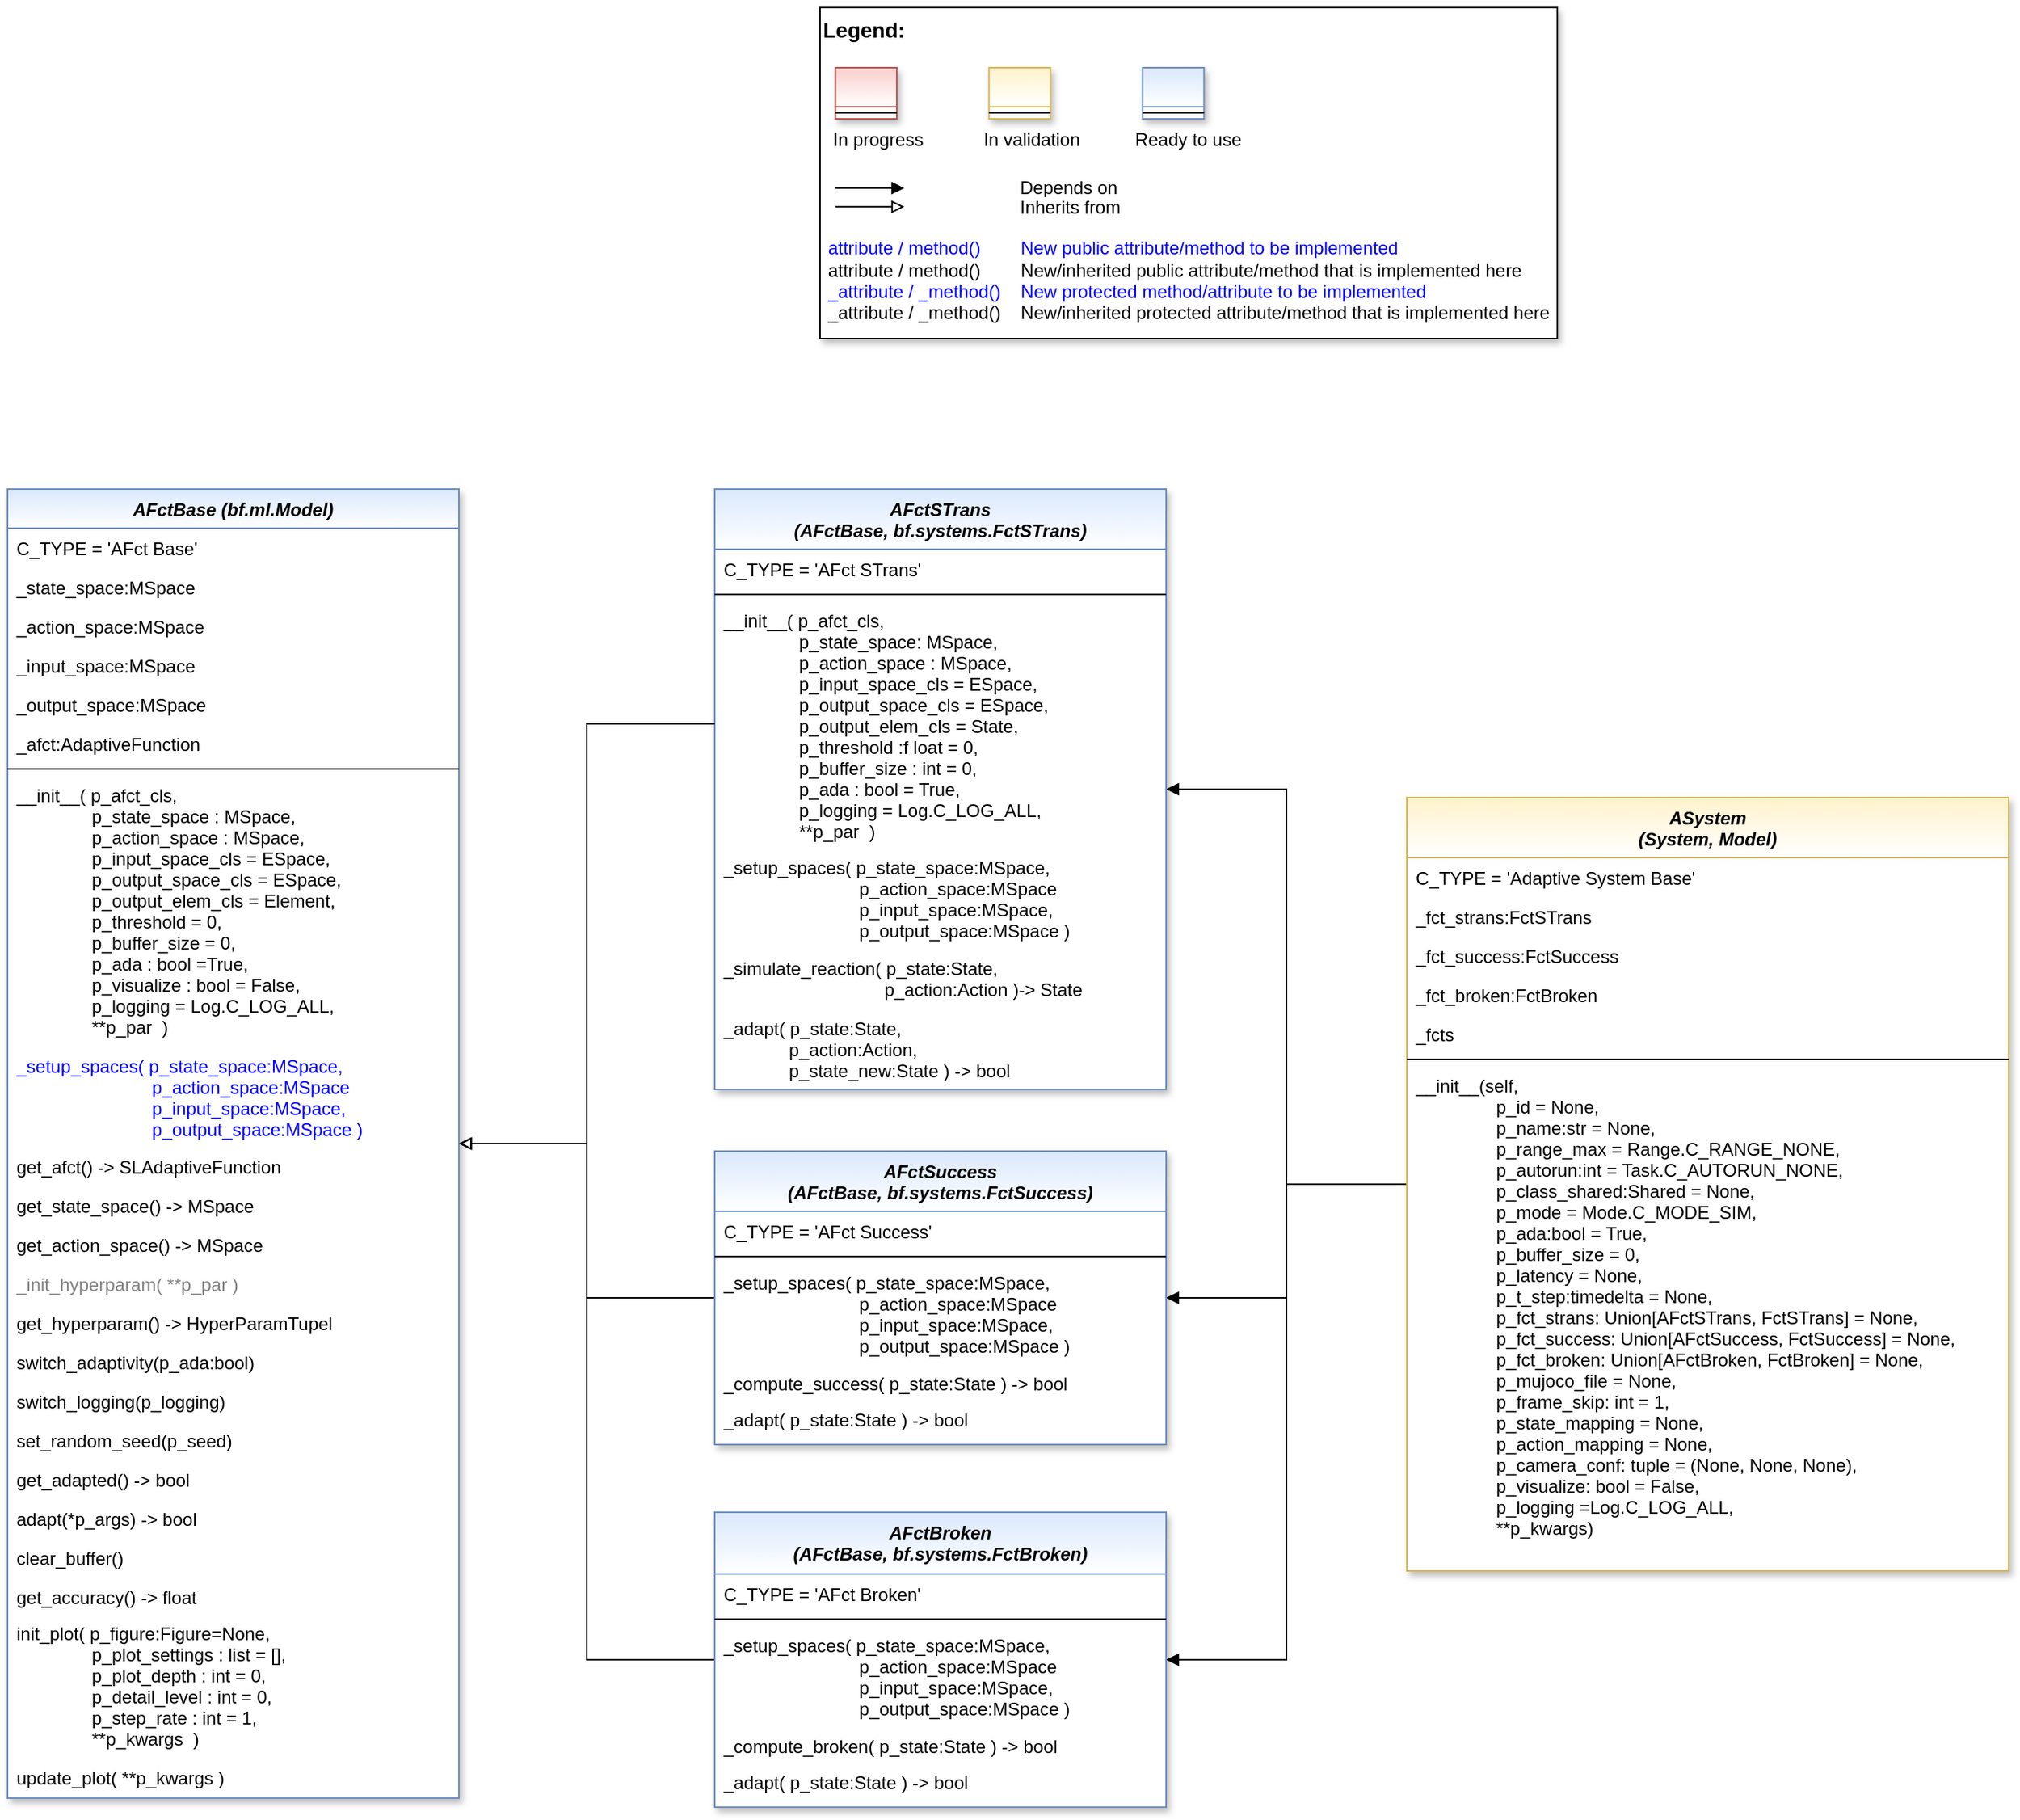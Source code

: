 <mxfile version="20.2.3" type="device"><diagram id="Zi733rjNOypD8WlfXJ94" name="Page-1"><mxGraphModel dx="1204" dy="736" grid="1" gridSize="10" guides="1" tooltips="1" connect="1" arrows="1" fold="1" page="1" pageScale="1" pageWidth="3300" pageHeight="4681" math="0" shadow="0"><root><mxCell id="0"/><mxCell id="1" parent="0"/><mxCell id="wNSD9wIjIwlWC8ilOZkg-48" style="edgeStyle=orthogonalEdgeStyle;rounded=0;orthogonalLoop=1;jettySize=auto;html=1;endArrow=block;endFill=1;" parent="1" source="vIotVMpfO327l_Id-lQY-1" target="wNSD9wIjIwlWC8ilOZkg-13" edge="1"><mxGeometry relative="1" as="geometry"/></mxCell><mxCell id="wNSD9wIjIwlWC8ilOZkg-49" style="edgeStyle=orthogonalEdgeStyle;rounded=0;orthogonalLoop=1;jettySize=auto;html=1;endArrow=block;endFill=1;" parent="1" source="vIotVMpfO327l_Id-lQY-1" target="wNSD9wIjIwlWC8ilOZkg-1" edge="1"><mxGeometry relative="1" as="geometry"/></mxCell><mxCell id="wNSD9wIjIwlWC8ilOZkg-50" style="edgeStyle=orthogonalEdgeStyle;rounded=0;orthogonalLoop=1;jettySize=auto;html=1;endArrow=block;endFill=1;" parent="1" source="vIotVMpfO327l_Id-lQY-1" target="wNSD9wIjIwlWC8ilOZkg-7" edge="1"><mxGeometry relative="1" as="geometry"/></mxCell><mxCell id="vIotVMpfO327l_Id-lQY-1" value="ASystem&#10;(System, Model)" style="swimlane;fontStyle=3;align=center;verticalAlign=top;childLayout=stackLayout;horizontal=1;startSize=40;horizontalStack=0;resizeParent=1;resizeLast=0;collapsible=1;marginBottom=0;rounded=0;shadow=1;strokeWidth=1;fillColor=#fff2cc;strokeColor=#d6b656;swimlaneFillColor=#ffffff;gradientColor=#FFFFFF;" parent="1" vertex="1"><mxGeometry x="990" y="565" width="400" height="514" as="geometry"><mxRectangle x="230" y="140" width="160" height="26" as="alternateBounds"/></mxGeometry></mxCell><mxCell id="vIotVMpfO327l_Id-lQY-2" value="C_TYPE = 'Adaptive System Base'" style="text;align=left;verticalAlign=top;spacingLeft=4;spacingRight=4;overflow=hidden;rotatable=0;points=[[0,0.5],[1,0.5]];portConstraint=eastwest;fontColor=default;" parent="vIotVMpfO327l_Id-lQY-1" vertex="1"><mxGeometry y="40" width="400" height="26" as="geometry"/></mxCell><mxCell id="9Bq-v7CzfK3O2K-9N3Oa-3" value="_fct_strans:FctSTrans" style="text;align=left;verticalAlign=top;spacingLeft=4;spacingRight=4;overflow=hidden;rotatable=0;points=[[0,0.5],[1,0.5]];portConstraint=eastwest;fontColor=default;" parent="vIotVMpfO327l_Id-lQY-1" vertex="1"><mxGeometry y="66" width="400" height="26" as="geometry"/></mxCell><mxCell id="9Bq-v7CzfK3O2K-9N3Oa-2" value="_fct_success:FctSuccess" style="text;align=left;verticalAlign=top;spacingLeft=4;spacingRight=4;overflow=hidden;rotatable=0;points=[[0,0.5],[1,0.5]];portConstraint=eastwest;fontColor=default;" parent="vIotVMpfO327l_Id-lQY-1" vertex="1"><mxGeometry y="92" width="400" height="26" as="geometry"/></mxCell><mxCell id="9Bq-v7CzfK3O2K-9N3Oa-1" value="_fct_broken:FctBroken" style="text;align=left;verticalAlign=top;spacingLeft=4;spacingRight=4;overflow=hidden;rotatable=0;points=[[0,0.5],[1,0.5]];portConstraint=eastwest;fontColor=default;" parent="vIotVMpfO327l_Id-lQY-1" vertex="1"><mxGeometry y="118" width="400" height="26" as="geometry"/></mxCell><mxCell id="9Bq-v7CzfK3O2K-9N3Oa-4" value="_fcts" style="text;align=left;verticalAlign=top;spacingLeft=4;spacingRight=4;overflow=hidden;rotatable=0;points=[[0,0.5],[1,0.5]];portConstraint=eastwest;fontColor=default;" parent="vIotVMpfO327l_Id-lQY-1" vertex="1"><mxGeometry y="144" width="400" height="26" as="geometry"/></mxCell><mxCell id="vIotVMpfO327l_Id-lQY-13" value="" style="line;html=1;strokeWidth=1;align=left;verticalAlign=middle;spacingTop=-1;spacingLeft=3;spacingRight=3;rotatable=0;labelPosition=right;points=[];portConstraint=eastwest;" parent="vIotVMpfO327l_Id-lQY-1" vertex="1"><mxGeometry y="170" width="400" height="8" as="geometry"/></mxCell><mxCell id="vIotVMpfO327l_Id-lQY-14" value="__init__(self,&#10;                                 p_id = None,&#10;                                 p_name:str = None,&#10;                                 p_range_max = Range.C_RANGE_NONE,&#10;                                 p_autorun:int = Task.C_AUTORUN_NONE,&#10;                                 p_class_shared:Shared = None,&#10;                                 p_mode = Mode.C_MODE_SIM,&#10;                                 p_ada:bool = True,&#10;                                 p_buffer_size = 0,&#10;                                 p_latency = None,&#10;                                 p_t_step:timedelta = None,&#10;                                 p_fct_strans: Union[AFctSTrans, FctSTrans] = None,&#10;                                 p_fct_success: Union[AFctSuccess, FctSuccess] = None,&#10;                                 p_fct_broken: Union[AFctBroken, FctBroken] = None,&#10;                                 p_mujoco_file = None,&#10;                                 p_frame_skip: int = 1,&#10;                                 p_state_mapping = None,&#10;                                 p_action_mapping = None,&#10;                                 p_camera_conf: tuple = (None, None, None),&#10;                                 p_visualize: bool = False,&#10;                                 p_logging =Log.C_LOG_ALL,            &#10;                                 **p_kwargs)" style="text;align=left;verticalAlign=top;spacingLeft=4;spacingRight=4;overflow=hidden;rotatable=0;points=[[0,0.5],[1,0.5]];portConstraint=eastwest;fontColor=default;" parent="vIotVMpfO327l_Id-lQY-1" vertex="1"><mxGeometry y="178" width="400" height="336" as="geometry"/></mxCell><mxCell id="vIotVMpfO327l_Id-lQY-88" value="" style="group" parent="1" vertex="1" connectable="0"><mxGeometry x="600" y="40" width="490" height="220" as="geometry"/></mxCell><mxCell id="vIotVMpfO327l_Id-lQY-89" value="&lt;font color=&quot;#000000&quot; size=&quot;1&quot;&gt;&lt;b style=&quot;font-size: 14px&quot;&gt;Legend:&lt;br&gt;&lt;/b&gt;&lt;/font&gt;&lt;br&gt;&lt;br&gt;&lt;br&gt;&lt;font color=&quot;#0000ff&quot; style=&quot;font-size: 6px&quot;&gt;&lt;br&gt;&lt;/font&gt;&lt;span style=&quot;color: rgb(0 , 0 , 0)&quot;&gt;&lt;font style=&quot;font-size: 4px&quot;&gt;&amp;nbsp; &amp;nbsp;&lt;/font&gt;&amp;nbsp;In progress&amp;nbsp; &amp;nbsp; &amp;nbsp; &amp;nbsp; &amp;nbsp; &amp;nbsp; In validation&amp;nbsp; &amp;nbsp; &amp;nbsp; &amp;nbsp; &amp;nbsp; &amp;nbsp;Ready to use&lt;/span&gt;&lt;font color=&quot;#000000&quot;&gt;&amp;nbsp;&lt;br&gt;&lt;/font&gt;&lt;font color=&quot;#0000ff&quot;&gt;&lt;br&gt;&lt;br&gt;&lt;br&gt;&lt;br&gt;&amp;nbsp;attribute / method()&amp;nbsp; &amp;nbsp; &amp;nbsp; &amp;nbsp; New public attribute/method to be implemented&lt;/font&gt;&lt;br&gt;&lt;font color=&quot;#000000&quot;&gt;&amp;nbsp;&lt;/font&gt;&lt;font color=&quot;#000000&quot;&gt;attribute / method()&lt;span&gt;&#9;&lt;/span&gt;&amp;nbsp; &amp;nbsp; &amp;nbsp; &amp;nbsp;New/inherited public attribute/method that is implemented here&lt;br&gt;&lt;/font&gt;&lt;font color=&quot;#0000ff&quot;&gt;&amp;nbsp;_attribute /&amp;nbsp;&lt;/font&gt;&lt;font color=&quot;#0000ff&quot;&gt;_method()&amp;nbsp; &amp;nbsp; New protected method/attribute to be implemented&lt;/font&gt;&lt;br&gt;&lt;font color=&quot;#000000&quot;&gt;&amp;nbsp;_attribute / _method()&amp;nbsp; &amp;nbsp; New/inherited protected attribute/method that is implemented here&lt;br&gt;&lt;/font&gt;&lt;font color=&quot;#000000&quot;&gt;&lt;br&gt;&lt;br&gt;&lt;br&gt;&lt;br&gt;&lt;br&gt;&lt;/font&gt;" style="text;html=1;align=left;verticalAlign=top;whiteSpace=wrap;rounded=0;fontColor=#006600;strokeColor=#000000;shadow=1;fillColor=#ffffff;" parent="vIotVMpfO327l_Id-lQY-88" vertex="1"><mxGeometry width="490.0" height="220" as="geometry"/></mxCell><mxCell id="vIotVMpfO327l_Id-lQY-90" value="Depends on" style="endArrow=block;html=1;labelPosition=right;verticalLabelPosition=middle;align=left;verticalAlign=middle;endFill=1;fontSize=12;" parent="vIotVMpfO327l_Id-lQY-88" edge="1"><mxGeometry x="-1623.125" y="-2180" width="51.042" height="50" as="geometry"><mxPoint x="10.208" y="120.003" as="sourcePoint"/><mxPoint x="55.991" y="120.003" as="targetPoint"/><mxPoint x="98" as="offset"/><Array as="points"><mxPoint x="30.625" y="120"/></Array></mxGeometry></mxCell><mxCell id="vIotVMpfO327l_Id-lQY-91" value="Inherits from" style="endArrow=block;html=1;labelPosition=right;verticalLabelPosition=middle;align=left;verticalAlign=middle;endFill=0;fontSize=12;" parent="vIotVMpfO327l_Id-lQY-88" edge="1"><mxGeometry x="-1623.125" y="-2180" width="51.042" height="50" as="geometry"><mxPoint x="10.208" y="132.385" as="sourcePoint"/><mxPoint x="55.991" y="132.385" as="targetPoint"/><mxPoint x="98" y="1" as="offset"/></mxGeometry></mxCell><mxCell id="vIotVMpfO327l_Id-lQY-92" value="" style="swimlane;fontStyle=3;align=center;verticalAlign=top;childLayout=stackLayout;horizontal=1;startSize=26;horizontalStack=0;resizeParent=1;resizeLast=0;collapsible=1;marginBottom=0;rounded=0;shadow=1;strokeWidth=1;fillColor=#f8cecc;strokeColor=#b85450;gradientColor=#ffffff;swimlaneFillColor=#ffffff;" parent="vIotVMpfO327l_Id-lQY-88" vertex="1"><mxGeometry x="10.208" y="40" width="40.833" height="34" as="geometry"><mxRectangle x="230" y="140" width="160" height="26" as="alternateBounds"/></mxGeometry></mxCell><mxCell id="vIotVMpfO327l_Id-lQY-93" value="" style="line;html=1;strokeWidth=1;align=left;verticalAlign=middle;spacingTop=-1;spacingLeft=3;spacingRight=3;rotatable=0;labelPosition=right;points=[];portConstraint=eastwest;" parent="vIotVMpfO327l_Id-lQY-92" vertex="1"><mxGeometry y="26" width="40.833" height="8" as="geometry"/></mxCell><mxCell id="vIotVMpfO327l_Id-lQY-94" value="" style="swimlane;fontStyle=3;align=center;verticalAlign=top;childLayout=stackLayout;horizontal=1;startSize=26;horizontalStack=0;resizeParent=1;resizeLast=0;collapsible=1;marginBottom=0;rounded=0;shadow=1;strokeWidth=1;fillColor=#fff2cc;strokeColor=#d6b656;gradientColor=#ffffff;swimlaneFillColor=#ffffff;" parent="vIotVMpfO327l_Id-lQY-88" vertex="1"><mxGeometry x="112.292" y="40" width="40.833" height="34" as="geometry"><mxRectangle x="230" y="140" width="160" height="26" as="alternateBounds"/></mxGeometry></mxCell><mxCell id="vIotVMpfO327l_Id-lQY-95" value="" style="line;html=1;strokeWidth=1;align=left;verticalAlign=middle;spacingTop=-1;spacingLeft=3;spacingRight=3;rotatable=0;labelPosition=right;points=[];portConstraint=eastwest;" parent="vIotVMpfO327l_Id-lQY-94" vertex="1"><mxGeometry y="26" width="40.833" height="8" as="geometry"/></mxCell><mxCell id="vIotVMpfO327l_Id-lQY-96" value="" style="swimlane;fontStyle=3;align=center;verticalAlign=top;childLayout=stackLayout;horizontal=1;startSize=26;horizontalStack=0;resizeParent=1;resizeLast=0;collapsible=1;marginBottom=0;rounded=0;shadow=1;strokeWidth=1;fillColor=#dae8fc;strokeColor=#6c8ebf;gradientColor=#ffffff;swimlaneFillColor=#ffffff;" parent="vIotVMpfO327l_Id-lQY-88" vertex="1"><mxGeometry x="214.375" y="40" width="40.833" height="34" as="geometry"><mxRectangle x="230" y="140" width="160" height="26" as="alternateBounds"/></mxGeometry></mxCell><mxCell id="vIotVMpfO327l_Id-lQY-97" value="" style="line;html=1;strokeWidth=1;align=left;verticalAlign=middle;spacingTop=-1;spacingLeft=3;spacingRight=3;rotatable=0;labelPosition=right;points=[];portConstraint=eastwest;" parent="vIotVMpfO327l_Id-lQY-96" vertex="1"><mxGeometry y="26" width="40.833" height="8" as="geometry"/></mxCell><mxCell id="wNSD9wIjIwlWC8ilOZkg-46" style="edgeStyle=orthogonalEdgeStyle;rounded=0;orthogonalLoop=1;jettySize=auto;html=1;endArrow=block;endFill=0;" parent="1" source="wNSD9wIjIwlWC8ilOZkg-1" target="wNSD9wIjIwlWC8ilOZkg-20" edge="1"><mxGeometry relative="1" as="geometry"/></mxCell><mxCell id="wNSD9wIjIwlWC8ilOZkg-1" value="AFctSuccess &#10;(AFctBase, bf.systems.FctSuccess)" style="swimlane;fontStyle=3;align=center;verticalAlign=top;childLayout=stackLayout;horizontal=1;startSize=40;horizontalStack=0;resizeParent=1;resizeLast=0;collapsible=1;marginBottom=0;rounded=0;shadow=1;strokeWidth=1;fillColor=#dae8fc;strokeColor=#6c8ebf;swimlaneFillColor=#ffffff;gradientColor=#FFFFFF;" parent="1" vertex="1"><mxGeometry x="530" y="800" width="300" height="195" as="geometry"><mxRectangle x="230" y="140" width="160" height="26" as="alternateBounds"/></mxGeometry></mxCell><mxCell id="wNSD9wIjIwlWC8ilOZkg-2" value="C_TYPE = 'AFct Success'" style="text;align=left;verticalAlign=top;spacingLeft=4;spacingRight=4;overflow=hidden;rotatable=0;points=[[0,0.5],[1,0.5]];portConstraint=eastwest;" parent="wNSD9wIjIwlWC8ilOZkg-1" vertex="1"><mxGeometry y="40" width="300" height="26" as="geometry"/></mxCell><mxCell id="wNSD9wIjIwlWC8ilOZkg-3" value="" style="line;html=1;strokeWidth=1;align=left;verticalAlign=middle;spacingTop=-1;spacingLeft=3;spacingRight=3;rotatable=0;labelPosition=right;points=[];portConstraint=eastwest;" parent="wNSD9wIjIwlWC8ilOZkg-1" vertex="1"><mxGeometry y="66" width="300" height="8" as="geometry"/></mxCell><mxCell id="wNSD9wIjIwlWC8ilOZkg-4" value="_setup_spaces( p_state_space:MSpace,&#10;                           p_action_space:MSpace&#10;                           p_input_space:MSpace,&#10;                           p_output_space:MSpace )" style="text;align=left;verticalAlign=top;spacingLeft=4;spacingRight=4;overflow=hidden;rotatable=0;points=[[0,0.5],[1,0.5]];portConstraint=eastwest;" parent="wNSD9wIjIwlWC8ilOZkg-1" vertex="1"><mxGeometry y="74" width="300" height="67" as="geometry"/></mxCell><mxCell id="wNSD9wIjIwlWC8ilOZkg-5" value="_compute_success( p_state:State ) -&gt; bool" style="text;align=left;verticalAlign=top;spacingLeft=4;spacingRight=4;overflow=hidden;rotatable=0;points=[[0,0.5],[1,0.5]];portConstraint=eastwest;" parent="wNSD9wIjIwlWC8ilOZkg-1" vertex="1"><mxGeometry y="141" width="300" height="24" as="geometry"/></mxCell><mxCell id="wNSD9wIjIwlWC8ilOZkg-6" value="_adapt( p_state:State ) -&gt; bool" style="text;align=left;verticalAlign=top;spacingLeft=4;spacingRight=4;overflow=hidden;rotatable=0;points=[[0,0.5],[1,0.5]];portConstraint=eastwest;" parent="wNSD9wIjIwlWC8ilOZkg-1" vertex="1"><mxGeometry y="165" width="300" height="30" as="geometry"/></mxCell><mxCell id="wNSD9wIjIwlWC8ilOZkg-47" style="edgeStyle=orthogonalEdgeStyle;rounded=0;orthogonalLoop=1;jettySize=auto;html=1;endArrow=block;endFill=0;" parent="1" source="wNSD9wIjIwlWC8ilOZkg-7" target="wNSD9wIjIwlWC8ilOZkg-20" edge="1"><mxGeometry relative="1" as="geometry"/></mxCell><mxCell id="wNSD9wIjIwlWC8ilOZkg-7" value="AFctBroken &#10;(AFctBase, bf.systems.FctBroken)" style="swimlane;fontStyle=3;align=center;verticalAlign=top;childLayout=stackLayout;horizontal=1;startSize=41;horizontalStack=0;resizeParent=1;resizeLast=0;collapsible=1;marginBottom=0;rounded=0;shadow=1;strokeWidth=1;fillColor=#dae8fc;strokeColor=#6c8ebf;swimlaneFillColor=#ffffff;gradientColor=#FFFFFF;" parent="1" vertex="1"><mxGeometry x="530" y="1040" width="300" height="196" as="geometry"><mxRectangle x="230" y="140" width="160" height="26" as="alternateBounds"/></mxGeometry></mxCell><mxCell id="wNSD9wIjIwlWC8ilOZkg-8" value="C_TYPE = 'AFct Broken'" style="text;align=left;verticalAlign=top;spacingLeft=4;spacingRight=4;overflow=hidden;rotatable=0;points=[[0,0.5],[1,0.5]];portConstraint=eastwest;" parent="wNSD9wIjIwlWC8ilOZkg-7" vertex="1"><mxGeometry y="41" width="300" height="26" as="geometry"/></mxCell><mxCell id="wNSD9wIjIwlWC8ilOZkg-9" value="" style="line;html=1;strokeWidth=1;align=left;verticalAlign=middle;spacingTop=-1;spacingLeft=3;spacingRight=3;rotatable=0;labelPosition=right;points=[];portConstraint=eastwest;" parent="wNSD9wIjIwlWC8ilOZkg-7" vertex="1"><mxGeometry y="67" width="300" height="8" as="geometry"/></mxCell><mxCell id="wNSD9wIjIwlWC8ilOZkg-10" value="_setup_spaces( p_state_space:MSpace,&#10;                           p_action_space:MSpace&#10;                           p_input_space:MSpace,&#10;                           p_output_space:MSpace )" style="text;align=left;verticalAlign=top;spacingLeft=4;spacingRight=4;overflow=hidden;rotatable=0;points=[[0,0.5],[1,0.5]];portConstraint=eastwest;" parent="wNSD9wIjIwlWC8ilOZkg-7" vertex="1"><mxGeometry y="75" width="300" height="67" as="geometry"/></mxCell><mxCell id="wNSD9wIjIwlWC8ilOZkg-11" value="_compute_broken( p_state:State ) -&gt; bool" style="text;align=left;verticalAlign=top;spacingLeft=4;spacingRight=4;overflow=hidden;rotatable=0;points=[[0,0.5],[1,0.5]];portConstraint=eastwest;" parent="wNSD9wIjIwlWC8ilOZkg-7" vertex="1"><mxGeometry y="142" width="300" height="24" as="geometry"/></mxCell><mxCell id="wNSD9wIjIwlWC8ilOZkg-12" value="_adapt( p_state:State ) -&gt; bool" style="text;align=left;verticalAlign=top;spacingLeft=4;spacingRight=4;overflow=hidden;rotatable=0;points=[[0,0.5],[1,0.5]];portConstraint=eastwest;" parent="wNSD9wIjIwlWC8ilOZkg-7" vertex="1"><mxGeometry y="166" width="300" height="30" as="geometry"/></mxCell><mxCell id="wNSD9wIjIwlWC8ilOZkg-13" value="AFctSTrans &#10;(AFctBase, bf.systems.FctSTrans)" style="swimlane;fontStyle=3;align=center;verticalAlign=top;childLayout=stackLayout;horizontal=1;startSize=40;horizontalStack=0;resizeParent=1;resizeLast=0;collapsible=1;marginBottom=0;rounded=0;shadow=1;strokeWidth=1;fillColor=#dae8fc;strokeColor=#6c8ebf;swimlaneFillColor=#ffffff;gradientColor=#FFFFFF;" parent="1" vertex="1"><mxGeometry x="530" y="360" width="300" height="399" as="geometry"><mxRectangle x="230" y="140" width="160" height="26" as="alternateBounds"/></mxGeometry></mxCell><mxCell id="wNSD9wIjIwlWC8ilOZkg-14" value="C_TYPE = 'AFct STrans'" style="text;align=left;verticalAlign=top;spacingLeft=4;spacingRight=4;overflow=hidden;rotatable=0;points=[[0,0.5],[1,0.5]];portConstraint=eastwest;" parent="wNSD9wIjIwlWC8ilOZkg-13" vertex="1"><mxGeometry y="40" width="300" height="26" as="geometry"/></mxCell><mxCell id="wNSD9wIjIwlWC8ilOZkg-15" value="" style="line;html=1;strokeWidth=1;align=left;verticalAlign=middle;spacingTop=-1;spacingLeft=3;spacingRight=3;rotatable=0;labelPosition=right;points=[];portConstraint=eastwest;" parent="wNSD9wIjIwlWC8ilOZkg-13" vertex="1"><mxGeometry y="66" width="300" height="8" as="geometry"/></mxCell><mxCell id="wNSD9wIjIwlWC8ilOZkg-16" value="__init__( p_afct_cls,&#10;               p_state_space: MSpace,&#10;               p_action_space : MSpace,&#10;               p_input_space_cls = ESpace,&#10;               p_output_space_cls = ESpace,&#10;               p_output_elem_cls = State,&#10;               p_threshold :f loat = 0,&#10;               p_buffer_size : int = 0,&#10;               p_ada : bool = True, &#10;               p_logging = Log.C_LOG_ALL,&#10;               **p_par  )" style="text;align=left;verticalAlign=top;spacingLeft=4;spacingRight=4;overflow=hidden;rotatable=0;points=[[0,0.5],[1,0.5]];portConstraint=eastwest;" parent="wNSD9wIjIwlWC8ilOZkg-13" vertex="1"><mxGeometry y="74" width="300" height="164" as="geometry"/></mxCell><mxCell id="wNSD9wIjIwlWC8ilOZkg-17" value="_setup_spaces( p_state_space:MSpace,&#10;                           p_action_space:MSpace&#10;                           p_input_space:MSpace,&#10;                           p_output_space:MSpace )" style="text;align=left;verticalAlign=top;spacingLeft=4;spacingRight=4;overflow=hidden;rotatable=0;points=[[0,0.5],[1,0.5]];portConstraint=eastwest;" parent="wNSD9wIjIwlWC8ilOZkg-13" vertex="1"><mxGeometry y="238" width="300" height="67" as="geometry"/></mxCell><mxCell id="wNSD9wIjIwlWC8ilOZkg-18" value="_simulate_reaction( p_state:State, &#10;                                p_action:Action )-&gt; State" style="text;align=left;verticalAlign=top;spacingLeft=4;spacingRight=4;overflow=hidden;rotatable=0;points=[[0,0.5],[1,0.5]];portConstraint=eastwest;" parent="wNSD9wIjIwlWC8ilOZkg-13" vertex="1"><mxGeometry y="305" width="300" height="40" as="geometry"/></mxCell><mxCell id="wNSD9wIjIwlWC8ilOZkg-19" value="_adapt( p_state:State, &#10;             p_action:Action,&#10;             p_state_new:State ) -&gt; bool" style="text;align=left;verticalAlign=top;spacingLeft=4;spacingRight=4;overflow=hidden;rotatable=0;points=[[0,0.5],[1,0.5]];portConstraint=eastwest;" parent="wNSD9wIjIwlWC8ilOZkg-13" vertex="1"><mxGeometry y="345" width="300" height="54" as="geometry"/></mxCell><mxCell id="wNSD9wIjIwlWC8ilOZkg-20" value="AFctBase (bf.ml.Model)" style="swimlane;fontStyle=3;align=center;verticalAlign=top;childLayout=stackLayout;horizontal=1;startSize=26;horizontalStack=0;resizeParent=1;resizeLast=0;collapsible=1;marginBottom=0;rounded=0;shadow=1;strokeWidth=1;fillColor=#dae8fc;strokeColor=#6c8ebf;swimlaneFillColor=#ffffff;gradientColor=#FFFFFF;" parent="1" vertex="1"><mxGeometry x="60" y="360" width="300" height="870" as="geometry"><mxRectangle x="230" y="140" width="160" height="26" as="alternateBounds"/></mxGeometry></mxCell><mxCell id="wNSD9wIjIwlWC8ilOZkg-21" value="C_TYPE = 'AFct Base'" style="text;align=left;verticalAlign=top;spacingLeft=4;spacingRight=4;overflow=hidden;rotatable=0;points=[[0,0.5],[1,0.5]];portConstraint=eastwest;" parent="wNSD9wIjIwlWC8ilOZkg-20" vertex="1"><mxGeometry y="26" width="300" height="26" as="geometry"/></mxCell><mxCell id="wNSD9wIjIwlWC8ilOZkg-22" value="_state_space:MSpace" style="text;align=left;verticalAlign=top;spacingLeft=4;spacingRight=4;overflow=hidden;rotatable=0;points=[[0,0.5],[1,0.5]];portConstraint=eastwest;" parent="wNSD9wIjIwlWC8ilOZkg-20" vertex="1"><mxGeometry y="52" width="300" height="26" as="geometry"/></mxCell><mxCell id="wNSD9wIjIwlWC8ilOZkg-23" value="_action_space:MSpace" style="text;align=left;verticalAlign=top;spacingLeft=4;spacingRight=4;overflow=hidden;rotatable=0;points=[[0,0.5],[1,0.5]];portConstraint=eastwest;" parent="wNSD9wIjIwlWC8ilOZkg-20" vertex="1"><mxGeometry y="78" width="300" height="26" as="geometry"/></mxCell><mxCell id="wNSD9wIjIwlWC8ilOZkg-24" value="_input_space:MSpace" style="text;align=left;verticalAlign=top;spacingLeft=4;spacingRight=4;overflow=hidden;rotatable=0;points=[[0,0.5],[1,0.5]];portConstraint=eastwest;" parent="wNSD9wIjIwlWC8ilOZkg-20" vertex="1"><mxGeometry y="104" width="300" height="26" as="geometry"/></mxCell><mxCell id="wNSD9wIjIwlWC8ilOZkg-25" value="_output_space:MSpace" style="text;align=left;verticalAlign=top;spacingLeft=4;spacingRight=4;overflow=hidden;rotatable=0;points=[[0,0.5],[1,0.5]];portConstraint=eastwest;" parent="wNSD9wIjIwlWC8ilOZkg-20" vertex="1"><mxGeometry y="130" width="300" height="26" as="geometry"/></mxCell><mxCell id="wNSD9wIjIwlWC8ilOZkg-26" value="_afct:AdaptiveFunction" style="text;align=left;verticalAlign=top;spacingLeft=4;spacingRight=4;overflow=hidden;rotatable=0;points=[[0,0.5],[1,0.5]];portConstraint=eastwest;" parent="wNSD9wIjIwlWC8ilOZkg-20" vertex="1"><mxGeometry y="156" width="300" height="26" as="geometry"/></mxCell><mxCell id="wNSD9wIjIwlWC8ilOZkg-27" value="" style="line;html=1;strokeWidth=1;align=left;verticalAlign=middle;spacingTop=-1;spacingLeft=3;spacingRight=3;rotatable=0;labelPosition=right;points=[];portConstraint=eastwest;" parent="wNSD9wIjIwlWC8ilOZkg-20" vertex="1"><mxGeometry y="182" width="300" height="8" as="geometry"/></mxCell><mxCell id="wNSD9wIjIwlWC8ilOZkg-28" value="__init__( p_afct_cls,&#10;               p_state_space : MSpace,&#10;               p_action_space : MSpace,&#10;               p_input_space_cls = ESpace,&#10;               p_output_space_cls = ESpace,&#10;               p_output_elem_cls = Element,&#10;               p_threshold = 0,&#10;               p_buffer_size = 0,&#10;               p_ada : bool =True, &#10;               p_visualize : bool = False,&#10;               p_logging = Log.C_LOG_ALL,&#10;               **p_par  )" style="text;align=left;verticalAlign=top;spacingLeft=4;spacingRight=4;overflow=hidden;rotatable=0;points=[[0,0.5],[1,0.5]];portConstraint=eastwest;" parent="wNSD9wIjIwlWC8ilOZkg-20" vertex="1"><mxGeometry y="190" width="300" height="180" as="geometry"/></mxCell><mxCell id="wNSD9wIjIwlWC8ilOZkg-29" value="_setup_spaces( p_state_space:MSpace,&#10;                           p_action_space:MSpace&#10;                           p_input_space:MSpace,&#10;                           p_output_space:MSpace )" style="text;align=left;verticalAlign=top;spacingLeft=4;spacingRight=4;overflow=hidden;rotatable=0;points=[[0,0.5],[1,0.5]];portConstraint=eastwest;fontColor=#0000FF;" parent="wNSD9wIjIwlWC8ilOZkg-20" vertex="1"><mxGeometry y="370" width="300" height="67" as="geometry"/></mxCell><mxCell id="wNSD9wIjIwlWC8ilOZkg-30" value="get_afct() -&gt; SLAdaptiveFunction" style="text;align=left;verticalAlign=top;spacingLeft=4;spacingRight=4;overflow=hidden;rotatable=0;points=[[0,0.5],[1,0.5]];portConstraint=eastwest;fontColor=default;" parent="wNSD9wIjIwlWC8ilOZkg-20" vertex="1"><mxGeometry y="437" width="300" height="26" as="geometry"/></mxCell><mxCell id="wNSD9wIjIwlWC8ilOZkg-31" value="get_state_space() -&gt; MSpace" style="text;align=left;verticalAlign=top;spacingLeft=4;spacingRight=4;overflow=hidden;rotatable=0;points=[[0,0.5],[1,0.5]];portConstraint=eastwest;" parent="wNSD9wIjIwlWC8ilOZkg-20" vertex="1"><mxGeometry y="463" width="300" height="26" as="geometry"/></mxCell><mxCell id="wNSD9wIjIwlWC8ilOZkg-32" value="get_action_space() -&gt; MSpace" style="text;align=left;verticalAlign=top;spacingLeft=4;spacingRight=4;overflow=hidden;rotatable=0;points=[[0,0.5],[1,0.5]];portConstraint=eastwest;" parent="wNSD9wIjIwlWC8ilOZkg-20" vertex="1"><mxGeometry y="489" width="300" height="26" as="geometry"/></mxCell><mxCell id="wNSD9wIjIwlWC8ilOZkg-33" value="_init_hyperparam( **p_par )" style="text;align=left;verticalAlign=top;spacingLeft=4;spacingRight=4;overflow=hidden;rotatable=0;points=[[0,0.5],[1,0.5]];portConstraint=eastwest;fontColor=#808080;" parent="wNSD9wIjIwlWC8ilOZkg-20" vertex="1"><mxGeometry y="515" width="300" height="26" as="geometry"/></mxCell><mxCell id="wNSD9wIjIwlWC8ilOZkg-34" value="get_hyperparam() -&gt; HyperParamTupel" style="text;align=left;verticalAlign=top;spacingLeft=4;spacingRight=4;overflow=hidden;rotatable=0;points=[[0,0.5],[1,0.5]];portConstraint=eastwest;" parent="wNSD9wIjIwlWC8ilOZkg-20" vertex="1"><mxGeometry y="541" width="300" height="26" as="geometry"/></mxCell><mxCell id="wNSD9wIjIwlWC8ilOZkg-35" value="switch_adaptivity(p_ada:bool)" style="text;align=left;verticalAlign=top;spacingLeft=4;spacingRight=4;overflow=hidden;rotatable=0;points=[[0,0.5],[1,0.5]];portConstraint=eastwest;" parent="wNSD9wIjIwlWC8ilOZkg-20" vertex="1"><mxGeometry y="567" width="300" height="26" as="geometry"/></mxCell><mxCell id="wNSD9wIjIwlWC8ilOZkg-36" value="switch_logging(p_logging)" style="text;align=left;verticalAlign=top;spacingLeft=4;spacingRight=4;overflow=hidden;rotatable=0;points=[[0,0.5],[1,0.5]];portConstraint=eastwest;" parent="wNSD9wIjIwlWC8ilOZkg-20" vertex="1"><mxGeometry y="593" width="300" height="26" as="geometry"/></mxCell><mxCell id="wNSD9wIjIwlWC8ilOZkg-37" value="set_random_seed(p_seed)" style="text;align=left;verticalAlign=top;spacingLeft=4;spacingRight=4;overflow=hidden;rotatable=0;points=[[0,0.5],[1,0.5]];portConstraint=eastwest;" parent="wNSD9wIjIwlWC8ilOZkg-20" vertex="1"><mxGeometry y="619" width="300" height="26" as="geometry"/></mxCell><mxCell id="wNSD9wIjIwlWC8ilOZkg-38" value="get_adapted() -&gt; bool" style="text;align=left;verticalAlign=top;spacingLeft=4;spacingRight=4;overflow=hidden;rotatable=0;points=[[0,0.5],[1,0.5]];portConstraint=eastwest;" parent="wNSD9wIjIwlWC8ilOZkg-20" vertex="1"><mxGeometry y="645" width="300" height="26" as="geometry"/></mxCell><mxCell id="wNSD9wIjIwlWC8ilOZkg-39" value="adapt(*p_args) -&gt; bool" style="text;align=left;verticalAlign=top;spacingLeft=4;spacingRight=4;overflow=hidden;rotatable=0;points=[[0,0.5],[1,0.5]];portConstraint=eastwest;" parent="wNSD9wIjIwlWC8ilOZkg-20" vertex="1"><mxGeometry y="671" width="300" height="26" as="geometry"/></mxCell><mxCell id="wNSD9wIjIwlWC8ilOZkg-40" value="clear_buffer()" style="text;align=left;verticalAlign=top;spacingLeft=4;spacingRight=4;overflow=hidden;rotatable=0;points=[[0,0.5],[1,0.5]];portConstraint=eastwest;" parent="wNSD9wIjIwlWC8ilOZkg-20" vertex="1"><mxGeometry y="697" width="300" height="26" as="geometry"/></mxCell><mxCell id="wNSD9wIjIwlWC8ilOZkg-41" value="get_accuracy() -&gt; float" style="text;align=left;verticalAlign=top;spacingLeft=4;spacingRight=4;overflow=hidden;rotatable=0;points=[[0,0.5],[1,0.5]];portConstraint=eastwest;" parent="wNSD9wIjIwlWC8ilOZkg-20" vertex="1"><mxGeometry y="723" width="300" height="24" as="geometry"/></mxCell><mxCell id="wNSD9wIjIwlWC8ilOZkg-42" value="init_plot( p_figure:Figure=None, &#10;               p_plot_settings : list = [],&#10;               p_plot_depth : int = 0,&#10;               p_detail_level : int = 0,&#10;               p_step_rate : int = 1,&#10;               **p_kwargs  )" style="text;align=left;verticalAlign=top;spacingLeft=4;spacingRight=4;overflow=hidden;rotatable=0;points=[[0,0.5],[1,0.5]];portConstraint=eastwest;fontColor=default;" parent="wNSD9wIjIwlWC8ilOZkg-20" vertex="1"><mxGeometry y="747" width="300" height="96" as="geometry"/></mxCell><mxCell id="wNSD9wIjIwlWC8ilOZkg-43" value="update_plot( **p_kwargs )" style="text;align=left;verticalAlign=top;spacingLeft=4;spacingRight=4;overflow=hidden;rotatable=0;points=[[0,0.5],[1,0.5]];portConstraint=eastwest;" parent="wNSD9wIjIwlWC8ilOZkg-20" vertex="1"><mxGeometry y="843" width="300" height="26" as="geometry"/></mxCell><mxCell id="wNSD9wIjIwlWC8ilOZkg-45" style="edgeStyle=orthogonalEdgeStyle;rounded=0;orthogonalLoop=1;jettySize=auto;html=1;endArrow=block;endFill=0;" parent="1" source="wNSD9wIjIwlWC8ilOZkg-16" target="wNSD9wIjIwlWC8ilOZkg-20" edge="1"><mxGeometry relative="1" as="geometry"/></mxCell></root></mxGraphModel></diagram></mxfile>